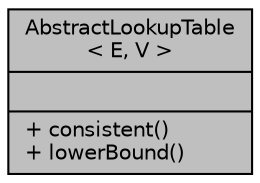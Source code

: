 digraph "AbstractLookupTable&lt; E, V &gt;"
{
  edge [fontname="Helvetica",fontsize="10",labelfontname="Helvetica",labelfontsize="10"];
  node [fontname="Helvetica",fontsize="10",shape=record];
  Node3 [label="{AbstractLookupTable\l\< E, V \>\n||+ consistent()\l+ lowerBound()\l}",height=0.2,width=0.4,color="black", fillcolor="grey75", style="filled", fontcolor="black"];
}
